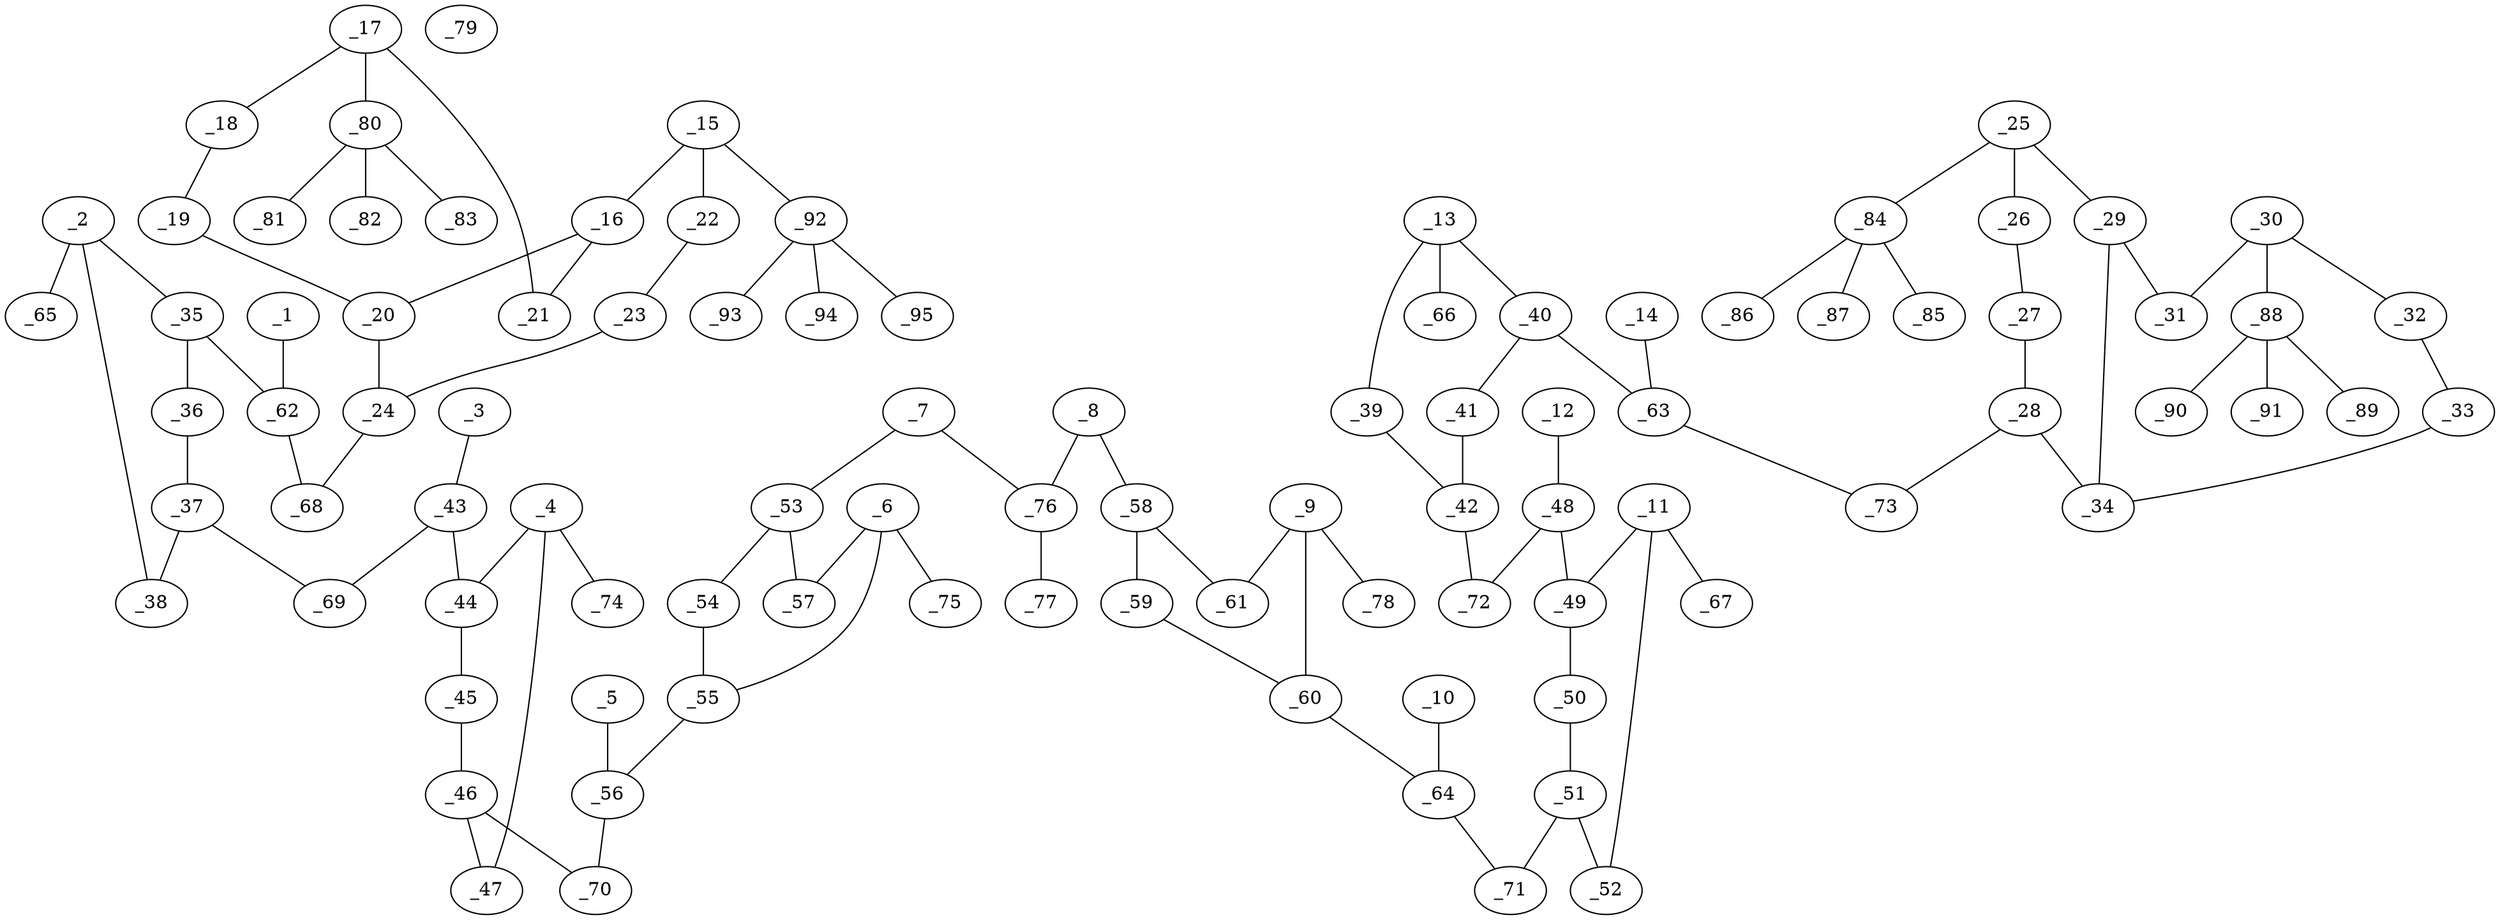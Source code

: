 graph molid670886 {
	_1	 [charge=0,
		chem=2,
		symbol="O  ",
		x="8.0622",
		y="-12.4183"];
	_62	 [charge=0,
		chem=1,
		symbol="C  ",
		x="7.1962",
		y="-11.9183"];
	_1 -- _62	 [valence=2];
	_2	 [charge=0,
		chem=4,
		symbol="N  ",
		x="6.3872",
		y="-10.3305"];
	_35	 [charge=0,
		chem=1,
		symbol="C  ",
		x="7.1962",
		y="-10.9183"];
	_2 -- _35	 [valence=1];
	_38	 [charge=0,
		chem=1,
		symbol="C  ",
		x="6.6962",
		y="-9.3795"];
	_2 -- _38	 [valence=1];
	_65	 [charge=0,
		chem=1,
		symbol="C  ",
		x="5.4361",
		y="-10.6395"];
	_2 -- _65	 [valence=1];
	_3	 [charge=0,
		chem=2,
		symbol="O  ",
		x="6.8827",
		y="-7.5524"];
	_43	 [charge=0,
		chem=1,
		symbol="C  ",
		x="7.8772",
		y="-7.6569"];
	_3 -- _43	 [valence=2];
	_4	 [charge=0,
		chem=4,
		symbol="N  ",
		x="9.465",
		y="-6.8479"];
	_44	 [charge=0,
		chem=1,
		symbol="C  ",
		x="8.465",
		y="-6.8479"];
	_4 -- _44	 [valence=1];
	_47	 [charge=0,
		chem=1,
		symbol="C  ",
		x="9.774",
		y="-5.8968"];
	_4 -- _47	 [valence=1];
	_74	 [charge=0,
		chem=1,
		symbol="C  ",
		x="10.0528",
		y="-7.6569"];
	_4 -- _74	 [valence=1];
	_5	 [charge=0,
		chem=2,
		symbol="O  ",
		x="10.6971",
		y="-4.3091"];
	_56	 [charge=0,
		chem=1,
		symbol="C  ",
		x="9.8311",
		y="-3.809"];
	_5 -- _56	 [valence=2];
	_6	 [charge=0,
		chem=4,
		symbol="N  ",
		x="10.6401",
		y="-2.2213"];
	_55	 [charge=0,
		chem=1,
		symbol="C  ",
		x="9.8311",
		y="-2.809"];
	_6 -- _55	 [valence=1];
	_57	 [charge=0,
		chem=1,
		symbol="C  ",
		x="10.3311",
		y="-1.2702"];
	_6 -- _57	 [valence=1];
	_75	 [charge=0,
		chem=1,
		symbol="C  ",
		x="11.5911",
		y="-2.5303"];
	_6 -- _75	 [valence=1];
	_7	 [charge=0,
		chem=4,
		symbol="N  ",
		x="8.7433",
		y="-0.4612"];
	_53	 [charge=0,
		chem=1,
		symbol="C  ",
		x="9.3311",
		y="-1.2702"];
	_7 -- _53	 [valence=1];
	_76	 [charge=0,
		chem=1,
		symbol="C  ",
		x="9.15",
		y="0.4524"];
	_7 -- _76	 [valence=1];
	_8	 [charge=0,
		chem=4,
		symbol="N  ",
		x="8.5622",
		y="1.2614"];
	_58	 [charge=0,
		chem=1,
		symbol="C  ",
		x="8.969",
		y="2.1749"];
	_8 -- _58	 [valence=1];
	_8 -- _76	 [valence=1];
	_9	 [charge=0,
		chem=4,
		symbol="N  ",
		x="9.1381",
		y="3.7841"];
	_60	 [charge=0,
		chem=1,
		symbol="C  ",
		x="10.0517",
		y="3.3773"];
	_9 -- _60	 [valence=1];
	_61	 [charge=0,
		chem=1,
		symbol="C  ",
		x="8.469",
		y="3.0409"];
	_9 -- _61	 [valence=1];
	_78	 [charge=0,
		chem=1,
		symbol="C  ",
		x="8.9302",
		y="4.7622"];
	_9 -- _78	 [valence=1];
	_10	 [charge=0,
		chem=2,
		symbol="O  ",
		x="11.7837",
		y="3.3773"];
	_64	 [charge=0,
		chem=1,
		symbol="C  ",
		x="10.9177",
		y="3.8773"];
	_10 -- _64	 [valence=2];
	_11	 [charge=0,
		chem=4,
		symbol="N  ",
		x="13.3664",
		y="5.7137"];
	_49	 [charge=0,
		chem=1,
		symbol="C  ",
		x="12.8664",
		y="6.5798"];
	_11 -- _49	 [valence=1];
	_52	 [charge=0,
		chem=1,
		symbol="C  ",
		x="12.6973",
		y="4.9706"];
	_11 -- _52	 [valence=1];
	_67	 [charge=0,
		chem=1,
		symbol="C  ",
		x="14.3609",
		y="5.6092"];
	_11 -- _67	 [valence=1];
	_12	 [charge=0,
		chem=2,
		symbol="O  ",
		x="14.2677",
		y="7.5978"];
	_48	 [charge=0,
		chem=1,
		symbol="C  ",
		x="13.2731",
		y="7.4933"];
	_12 -- _48	 [valence=2];
	_13	 [charge=0,
		chem=4,
		symbol="N  ",
		x="13.2612",
		y="10.8251"];
	_39	 [charge=0,
		chem=1,
		symbol="C  ",
		x="12.5921",
		y="10.0819"];
	_13 -- _39	 [valence=1];
	_40	 [charge=0,
		chem=1,
		symbol="C  ",
		x="14.1748",
		y="10.4183"];
	_13 -- _40	 [valence=1];
	_66	 [charge=0,
		chem=1,
		symbol="C  ",
		x="13.0533",
		y="11.8032"];
	_13 -- _66	 [valence=1];
	_14	 [charge=0,
		chem=2,
		symbol="O  ",
		x="15.9068",
		y="10.4183"];
	_63	 [charge=0,
		chem=1,
		symbol="C  ",
		x="15.0408",
		y="10.9183"];
	_14 -- _63	 [valence=2];
	_15	 [charge=0,
		chem=1,
		symbol="C  ",
		x="6.3301",
		y="-15.4183"];
	_16	 [charge=0,
		chem=1,
		symbol="C  ",
		x="5.4641",
		y="-14.9183"];
	_15 -- _16	 [valence=1];
	_22	 [charge=0,
		chem=1,
		symbol="C  ",
		x="7.1962",
		y="-14.9183"];
	_15 -- _22	 [valence=2];
	_92	 [charge=0,
		chem=5,
		symbol="S  ",
		x="6.3301",
		y="-16.4183"];
	_15 -- _92	 [valence=1];
	_20	 [charge=0,
		chem=1,
		symbol="C  ",
		x="5.4641",
		y="-13.9183"];
	_16 -- _20	 [valence=1];
	_21	 [charge=0,
		chem=1,
		symbol="C  ",
		x="4.5981",
		y="-15.4183"];
	_16 -- _21	 [valence=2];
	_17	 [charge=0,
		chem=1,
		symbol="C  ",
		x="3.7321",
		y="-14.9183"];
	_18	 [charge=0,
		chem=1,
		symbol="C  ",
		x="3.7321",
		y="-13.9183"];
	_17 -- _18	 [valence=2];
	_17 -- _21	 [valence=1];
	_80	 [charge=0,
		chem=5,
		symbol="S  ",
		x="2.866",
		y="-15.4183"];
	_17 -- _80	 [valence=1];
	_19	 [charge=0,
		chem=1,
		symbol="C  ",
		x="4.5981",
		y="-13.4183"];
	_18 -- _19	 [valence=1];
	_19 -- _20	 [valence=2];
	_24	 [charge=0,
		chem=1,
		symbol="C  ",
		x="6.3301",
		y="-13.4183"];
	_20 -- _24	 [valence=1];
	_23	 [charge=0,
		chem=1,
		symbol="C  ",
		x="7.1962",
		y="-13.9183"];
	_22 -- _23	 [valence=1];
	_23 -- _24	 [valence=2];
	_68	 [charge=0,
		chem=4,
		symbol="N  ",
		x="6.3301",
		y="-12.4183"];
	_24 -- _68	 [valence=1];
	_25	 [charge=0,
		chem=1,
		symbol="C  ",
		x="17.6389",
		y="13.4183"];
	_26	 [charge=0,
		chem=1,
		symbol="C  ",
		x="17.6389",
		y="12.4183"];
	_25 -- _26	 [valence=2];
	_29	 [charge=0,
		chem=1,
		symbol="C  ",
		x="16.7729",
		y="13.9183"];
	_25 -- _29	 [valence=1];
	_84	 [charge=0,
		chem=5,
		symbol="S  ",
		x="18.5049",
		y="13.9183"];
	_25 -- _84	 [valence=1];
	_27	 [charge=0,
		chem=1,
		symbol="C  ",
		x="16.7729",
		y="11.9183"];
	_26 -- _27	 [valence=1];
	_28	 [charge=0,
		chem=1,
		symbol="C  ",
		x="15.9068",
		y="12.4183"];
	_27 -- _28	 [valence=2];
	_34	 [charge=0,
		chem=1,
		symbol="C  ",
		x="15.9068",
		y="13.4183"];
	_28 -- _34	 [valence=1];
	_73	 [charge=0,
		chem=4,
		symbol="N  ",
		x="15.0408",
		y="11.9183"];
	_28 -- _73	 [valence=1];
	_31	 [charge=0,
		chem=1,
		symbol="C  ",
		x="16.7729",
		y="14.9183"];
	_29 -- _31	 [valence=2];
	_29 -- _34	 [valence=1];
	_30	 [charge=0,
		chem=1,
		symbol="C  ",
		x="15.9068",
		y="15.4183"];
	_30 -- _31	 [valence=1];
	_32	 [charge=0,
		chem=1,
		symbol="C  ",
		x="15.0408",
		y="14.9183"];
	_30 -- _32	 [valence=2];
	_88	 [charge=0,
		chem=5,
		symbol="S  ",
		x="15.9068",
		y="16.4183"];
	_30 -- _88	 [valence=1];
	_33	 [charge=0,
		chem=1,
		symbol="C  ",
		x="15.0408",
		y="13.9183"];
	_32 -- _33	 [valence=1];
	_33 -- _34	 [valence=2];
	_36	 [charge=0,
		chem=1,
		symbol="C  ",
		x="8.0052",
		y="-10.3305"];
	_35 -- _36	 [valence=2];
	_35 -- _62	 [valence=1];
	_37	 [charge=0,
		chem=1,
		symbol="C  ",
		x="7.6962",
		y="-9.3795"];
	_36 -- _37	 [valence=1];
	_37 -- _38	 [valence=2];
	_69	 [charge=0,
		chem=4,
		symbol="N  ",
		x="8.284",
		y="-8.5704"];
	_37 -- _69	 [valence=1];
	_42	 [charge=0,
		chem=1,
		symbol="C  ",
		x="13.0921",
		y="9.2159"];
	_39 -- _42	 [valence=2];
	_41	 [charge=0,
		chem=1,
		symbol="C  ",
		x="14.0702",
		y="9.4238"];
	_40 -- _41	 [valence=2];
	_40 -- _63	 [valence=1];
	_41 -- _42	 [valence=1];
	_72	 [charge=0,
		chem=4,
		symbol="N  ",
		x="12.6854",
		y="8.3023"];
	_42 -- _72	 [valence=1];
	_43 -- _44	 [valence=1];
	_43 -- _69	 [valence=1];
	_45	 [charge=0,
		chem=1,
		symbol="C  ",
		x="8.156",
		y="-5.8968"];
	_44 -- _45	 [valence=2];
	_46	 [charge=0,
		chem=1,
		symbol="C  ",
		x="8.965",
		y="-5.309"];
	_45 -- _46	 [valence=1];
	_46 -- _47	 [valence=2];
	_70	 [charge=0,
		chem=4,
		symbol="N  ",
		x="8.965",
		y="-4.309"];
	_46 -- _70	 [valence=1];
	_48 -- _49	 [valence=1];
	_48 -- _72	 [valence=1];
	_50	 [charge=0,
		chem=1,
		symbol="C  ",
		x="11.8882",
		y="6.3719"];
	_49 -- _50	 [valence=2];
	_51	 [charge=0,
		chem=1,
		symbol="C  ",
		x="11.7837",
		y="5.3773"];
	_50 -- _51	 [valence=1];
	_51 -- _52	 [valence=2];
	_71	 [charge=0,
		chem=4,
		symbol="N  ",
		x="10.9177",
		y="4.8773"];
	_51 -- _71	 [valence=1];
	_54	 [charge=0,
		chem=1,
		symbol="C  ",
		x="9.022",
		y="-2.2213"];
	_53 -- _54	 [valence=1];
	_53 -- _57	 [valence=2];
	_54 -- _55	 [valence=2];
	_55 -- _56	 [valence=1];
	_56 -- _70	 [valence=1];
	_59	 [charge=0,
		chem=1,
		symbol="C  ",
		x="9.9471",
		y="2.3828"];
	_58 -- _59	 [valence=1];
	_58 -- _61	 [valence=2];
	_59 -- _60	 [valence=2];
	_60 -- _64	 [valence=1];
	_62 -- _68	 [valence=1];
	_63 -- _73	 [valence=1];
	_64 -- _71	 [valence=1];
	_77	 [charge=0,
		chem=2,
		symbol="O  ",
		x="10.1445",
		y="0.5569"];
	_76 -- _77	 [valence=2];
	_79	 [charge=0,
		chem=29,
		symbol="Na ",
		x="21.3709",
		y=0];
	_81	 [charge=0,
		chem=2,
		symbol="O  ",
		x=2,
		y="-15.9183"];
	_80 -- _81	 [valence=2];
	_82	 [charge=0,
		chem=2,
		symbol="O  ",
		x="3.366",
		y="-16.2843"];
	_80 -- _82	 [valence=2];
	_83	 [charge=0,
		chem=2,
		symbol="O  ",
		x="2.366",
		y="-14.5523"];
	_80 -- _83	 [valence=1];
	_85	 [charge=0,
		chem=2,
		symbol="O  ",
		x="19.3709",
		y="14.4183"];
	_84 -- _85	 [valence=2];
	_86	 [charge=0,
		chem=2,
		symbol="O  ",
		x="18.0049",
		y="14.7843"];
	_84 -- _86	 [valence=2];
	_87	 [charge=0,
		chem=2,
		symbol="O  ",
		x="19.0049",
		y="13.0523"];
	_84 -- _87	 [valence=1];
	_89	 [charge=0,
		chem=2,
		symbol="O  ",
		x="15.9069",
		y="17.4183"];
	_88 -- _89	 [valence=2];
	_90	 [charge=0,
		chem=2,
		symbol="O  ",
		x="16.9068",
		y="16.4183"];
	_88 -- _90	 [valence=2];
	_91	 [charge=0,
		chem=2,
		symbol="O  ",
		x="14.9068",
		y="16.4183"];
	_88 -- _91	 [valence=1];
	_93	 [charge=0,
		chem=2,
		symbol="O  ",
		x="6.3301",
		y="-17.4183"];
	_92 -- _93	 [valence=2];
	_94	 [charge=0,
		chem=2,
		symbol="O  ",
		x="5.3301",
		y="-16.4183"];
	_92 -- _94	 [valence=2];
	_95	 [charge=0,
		chem=2,
		symbol="O  ",
		x="7.3301",
		y="-16.4183"];
	_92 -- _95	 [valence=1];
}
